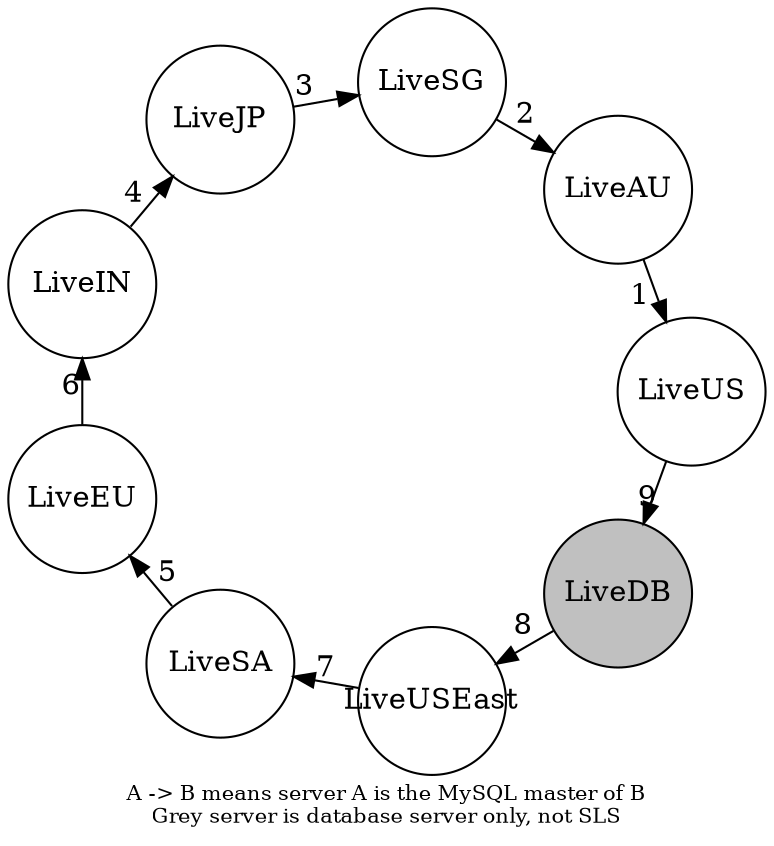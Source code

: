 # Slave Server <= Master Server = Slave Server ID

digraph MySQLRep {

	# ratio=1.4142;
	size="11.69,16.53"
	layout=circo;

	node [shape=circle,fixedsize=true,width=0.99];

	LiveDB [style=filled,fillcolor=grey];

	LiveDB->LiveUSEast [ label="8" ];
	LiveUSEast->LiveSA [ label="7" ];
	LiveSA->LiveEU [ label="5" ];
	LiveEU->LiveIN [ label="6" ];
	LiveIN->LiveJP [ label="4" ];
	LiveJP->LiveSG [ label="3" ];
	LiveSG->LiveAU [ label="2" ];
	LiveAU->LiveUS [ label="1" ];
	LiveUS->LiveDB [ label="9" ];

	overlap=false
	label="A -> B means server A is the MySQL master of B\nGrey server is database server only, not SLS"
	fontsize=10;

}
